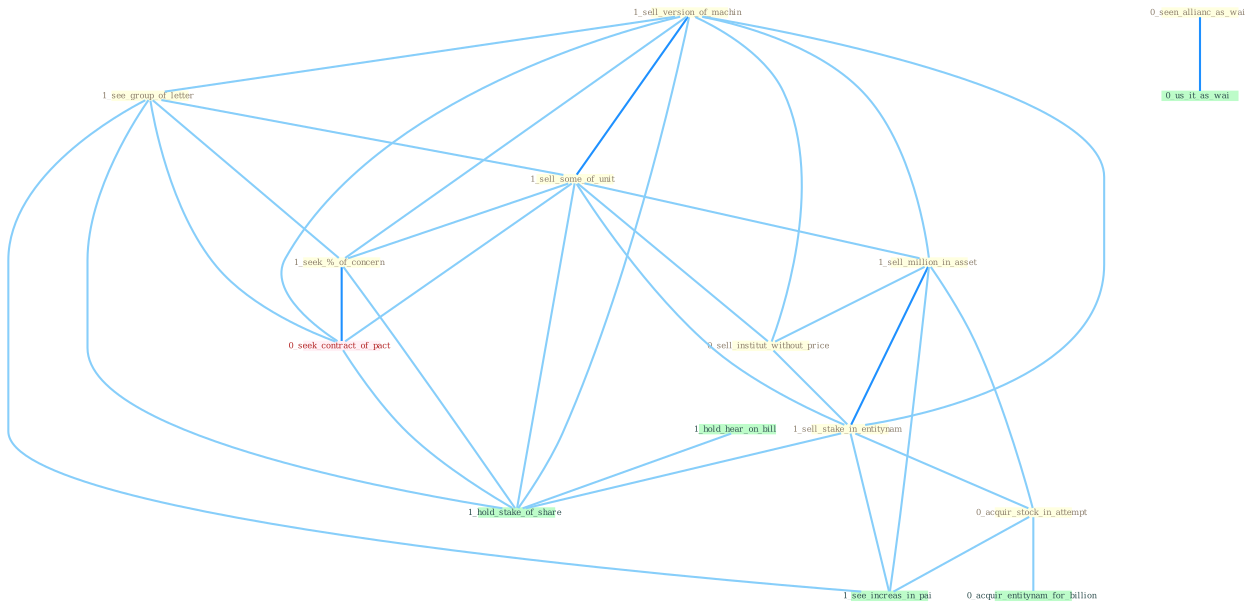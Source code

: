Graph G{ 
    node
    [shape=polygon,style=filled,width=.5,height=.06,color="#BDFCC9",fixedsize=true,fontsize=4,
    fontcolor="#2f4f4f"];
    {node
    [color="#ffffe0", fontcolor="#8b7d6b"] "1_sell_version_of_machin " "1_see_group_of_letter " "0_seen_allianc_as_wai " "1_sell_some_of_unit " "1_sell_million_in_asset " "0_sell_institut_without_price " "1_seek_%_of_concern " "1_sell_stake_in_entitynam " "0_acquir_stock_in_attempt "}
{node [color="#fff0f5", fontcolor="#b22222"] "0_seek_contract_of_pact "}
edge [color="#B0E2FF"];

	"1_sell_version_of_machin " -- "1_see_group_of_letter " [w="1", color="#87cefa" ];
	"1_sell_version_of_machin " -- "1_sell_some_of_unit " [w="2", color="#1e90ff" , len=0.8];
	"1_sell_version_of_machin " -- "1_sell_million_in_asset " [w="1", color="#87cefa" ];
	"1_sell_version_of_machin " -- "0_sell_institut_without_price " [w="1", color="#87cefa" ];
	"1_sell_version_of_machin " -- "1_seek_%_of_concern " [w="1", color="#87cefa" ];
	"1_sell_version_of_machin " -- "1_sell_stake_in_entitynam " [w="1", color="#87cefa" ];
	"1_sell_version_of_machin " -- "0_seek_contract_of_pact " [w="1", color="#87cefa" ];
	"1_sell_version_of_machin " -- "1_hold_stake_of_share " [w="1", color="#87cefa" ];
	"1_see_group_of_letter " -- "1_sell_some_of_unit " [w="1", color="#87cefa" ];
	"1_see_group_of_letter " -- "1_seek_%_of_concern " [w="1", color="#87cefa" ];
	"1_see_group_of_letter " -- "0_seek_contract_of_pact " [w="1", color="#87cefa" ];
	"1_see_group_of_letter " -- "1_see_increas_in_pai " [w="1", color="#87cefa" ];
	"1_see_group_of_letter " -- "1_hold_stake_of_share " [w="1", color="#87cefa" ];
	"0_seen_allianc_as_wai " -- "0_us_it_as_wai " [w="2", color="#1e90ff" , len=0.8];
	"1_sell_some_of_unit " -- "1_sell_million_in_asset " [w="1", color="#87cefa" ];
	"1_sell_some_of_unit " -- "0_sell_institut_without_price " [w="1", color="#87cefa" ];
	"1_sell_some_of_unit " -- "1_seek_%_of_concern " [w="1", color="#87cefa" ];
	"1_sell_some_of_unit " -- "1_sell_stake_in_entitynam " [w="1", color="#87cefa" ];
	"1_sell_some_of_unit " -- "0_seek_contract_of_pact " [w="1", color="#87cefa" ];
	"1_sell_some_of_unit " -- "1_hold_stake_of_share " [w="1", color="#87cefa" ];
	"1_sell_million_in_asset " -- "0_sell_institut_without_price " [w="1", color="#87cefa" ];
	"1_sell_million_in_asset " -- "1_sell_stake_in_entitynam " [w="2", color="#1e90ff" , len=0.8];
	"1_sell_million_in_asset " -- "0_acquir_stock_in_attempt " [w="1", color="#87cefa" ];
	"1_sell_million_in_asset " -- "1_see_increas_in_pai " [w="1", color="#87cefa" ];
	"0_sell_institut_without_price " -- "1_sell_stake_in_entitynam " [w="1", color="#87cefa" ];
	"1_seek_%_of_concern " -- "0_seek_contract_of_pact " [w="2", color="#1e90ff" , len=0.8];
	"1_seek_%_of_concern " -- "1_hold_stake_of_share " [w="1", color="#87cefa" ];
	"1_sell_stake_in_entitynam " -- "0_acquir_stock_in_attempt " [w="1", color="#87cefa" ];
	"1_sell_stake_in_entitynam " -- "1_see_increas_in_pai " [w="1", color="#87cefa" ];
	"1_sell_stake_in_entitynam " -- "1_hold_stake_of_share " [w="1", color="#87cefa" ];
	"0_acquir_stock_in_attempt " -- "0_acquir_entitynam_for_billion " [w="1", color="#87cefa" ];
	"0_acquir_stock_in_attempt " -- "1_see_increas_in_pai " [w="1", color="#87cefa" ];
	"0_seek_contract_of_pact " -- "1_hold_stake_of_share " [w="1", color="#87cefa" ];
	"1_hold_hear_on_bill " -- "1_hold_stake_of_share " [w="1", color="#87cefa" ];
}